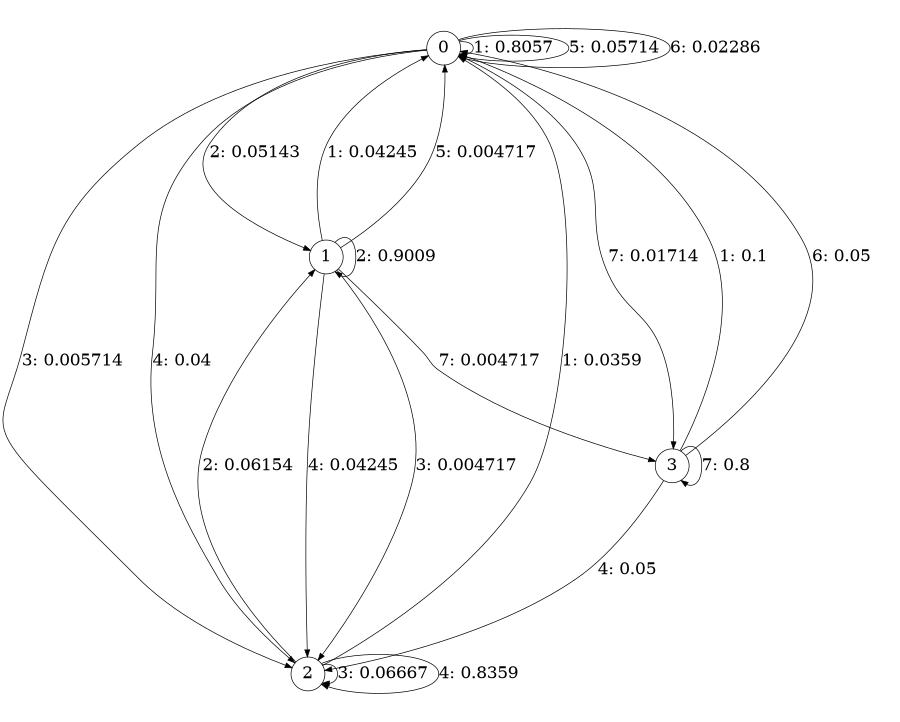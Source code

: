 digraph data_txt {
size = "6,8.5";
ratio = "fill";
node [shape = circle];
node [fontsize = 24];
edge [fontsize = 24];
0 -> 0 [label = "1: 0.8057   "];
0 -> 1 [label = "2: 0.05143  "];
0 -> 2 [label = "3: 0.005714  "];
0 -> 2 [label = "4: 0.04     "];
0 -> 0 [label = "5: 0.05714  "];
0 -> 0 [label = "6: 0.02286  "];
0 -> 3 [label = "7: 0.01714  "];
1 -> 0 [label = "1: 0.04245  "];
1 -> 1 [label = "2: 0.9009   "];
1 -> 2 [label = "3: 0.004717  "];
1 -> 2 [label = "4: 0.04245  "];
1 -> 0 [label = "5: 0.004717  "];
1 -> 3 [label = "7: 0.004717  "];
2 -> 0 [label = "1: 0.0359   "];
2 -> 1 [label = "2: 0.06154  "];
2 -> 2 [label = "3: 0.06667  "];
2 -> 2 [label = "4: 0.8359   "];
3 -> 0 [label = "1: 0.1      "];
3 -> 2 [label = "4: 0.05     "];
3 -> 0 [label = "6: 0.05     "];
3 -> 3 [label = "7: 0.8      "];
}